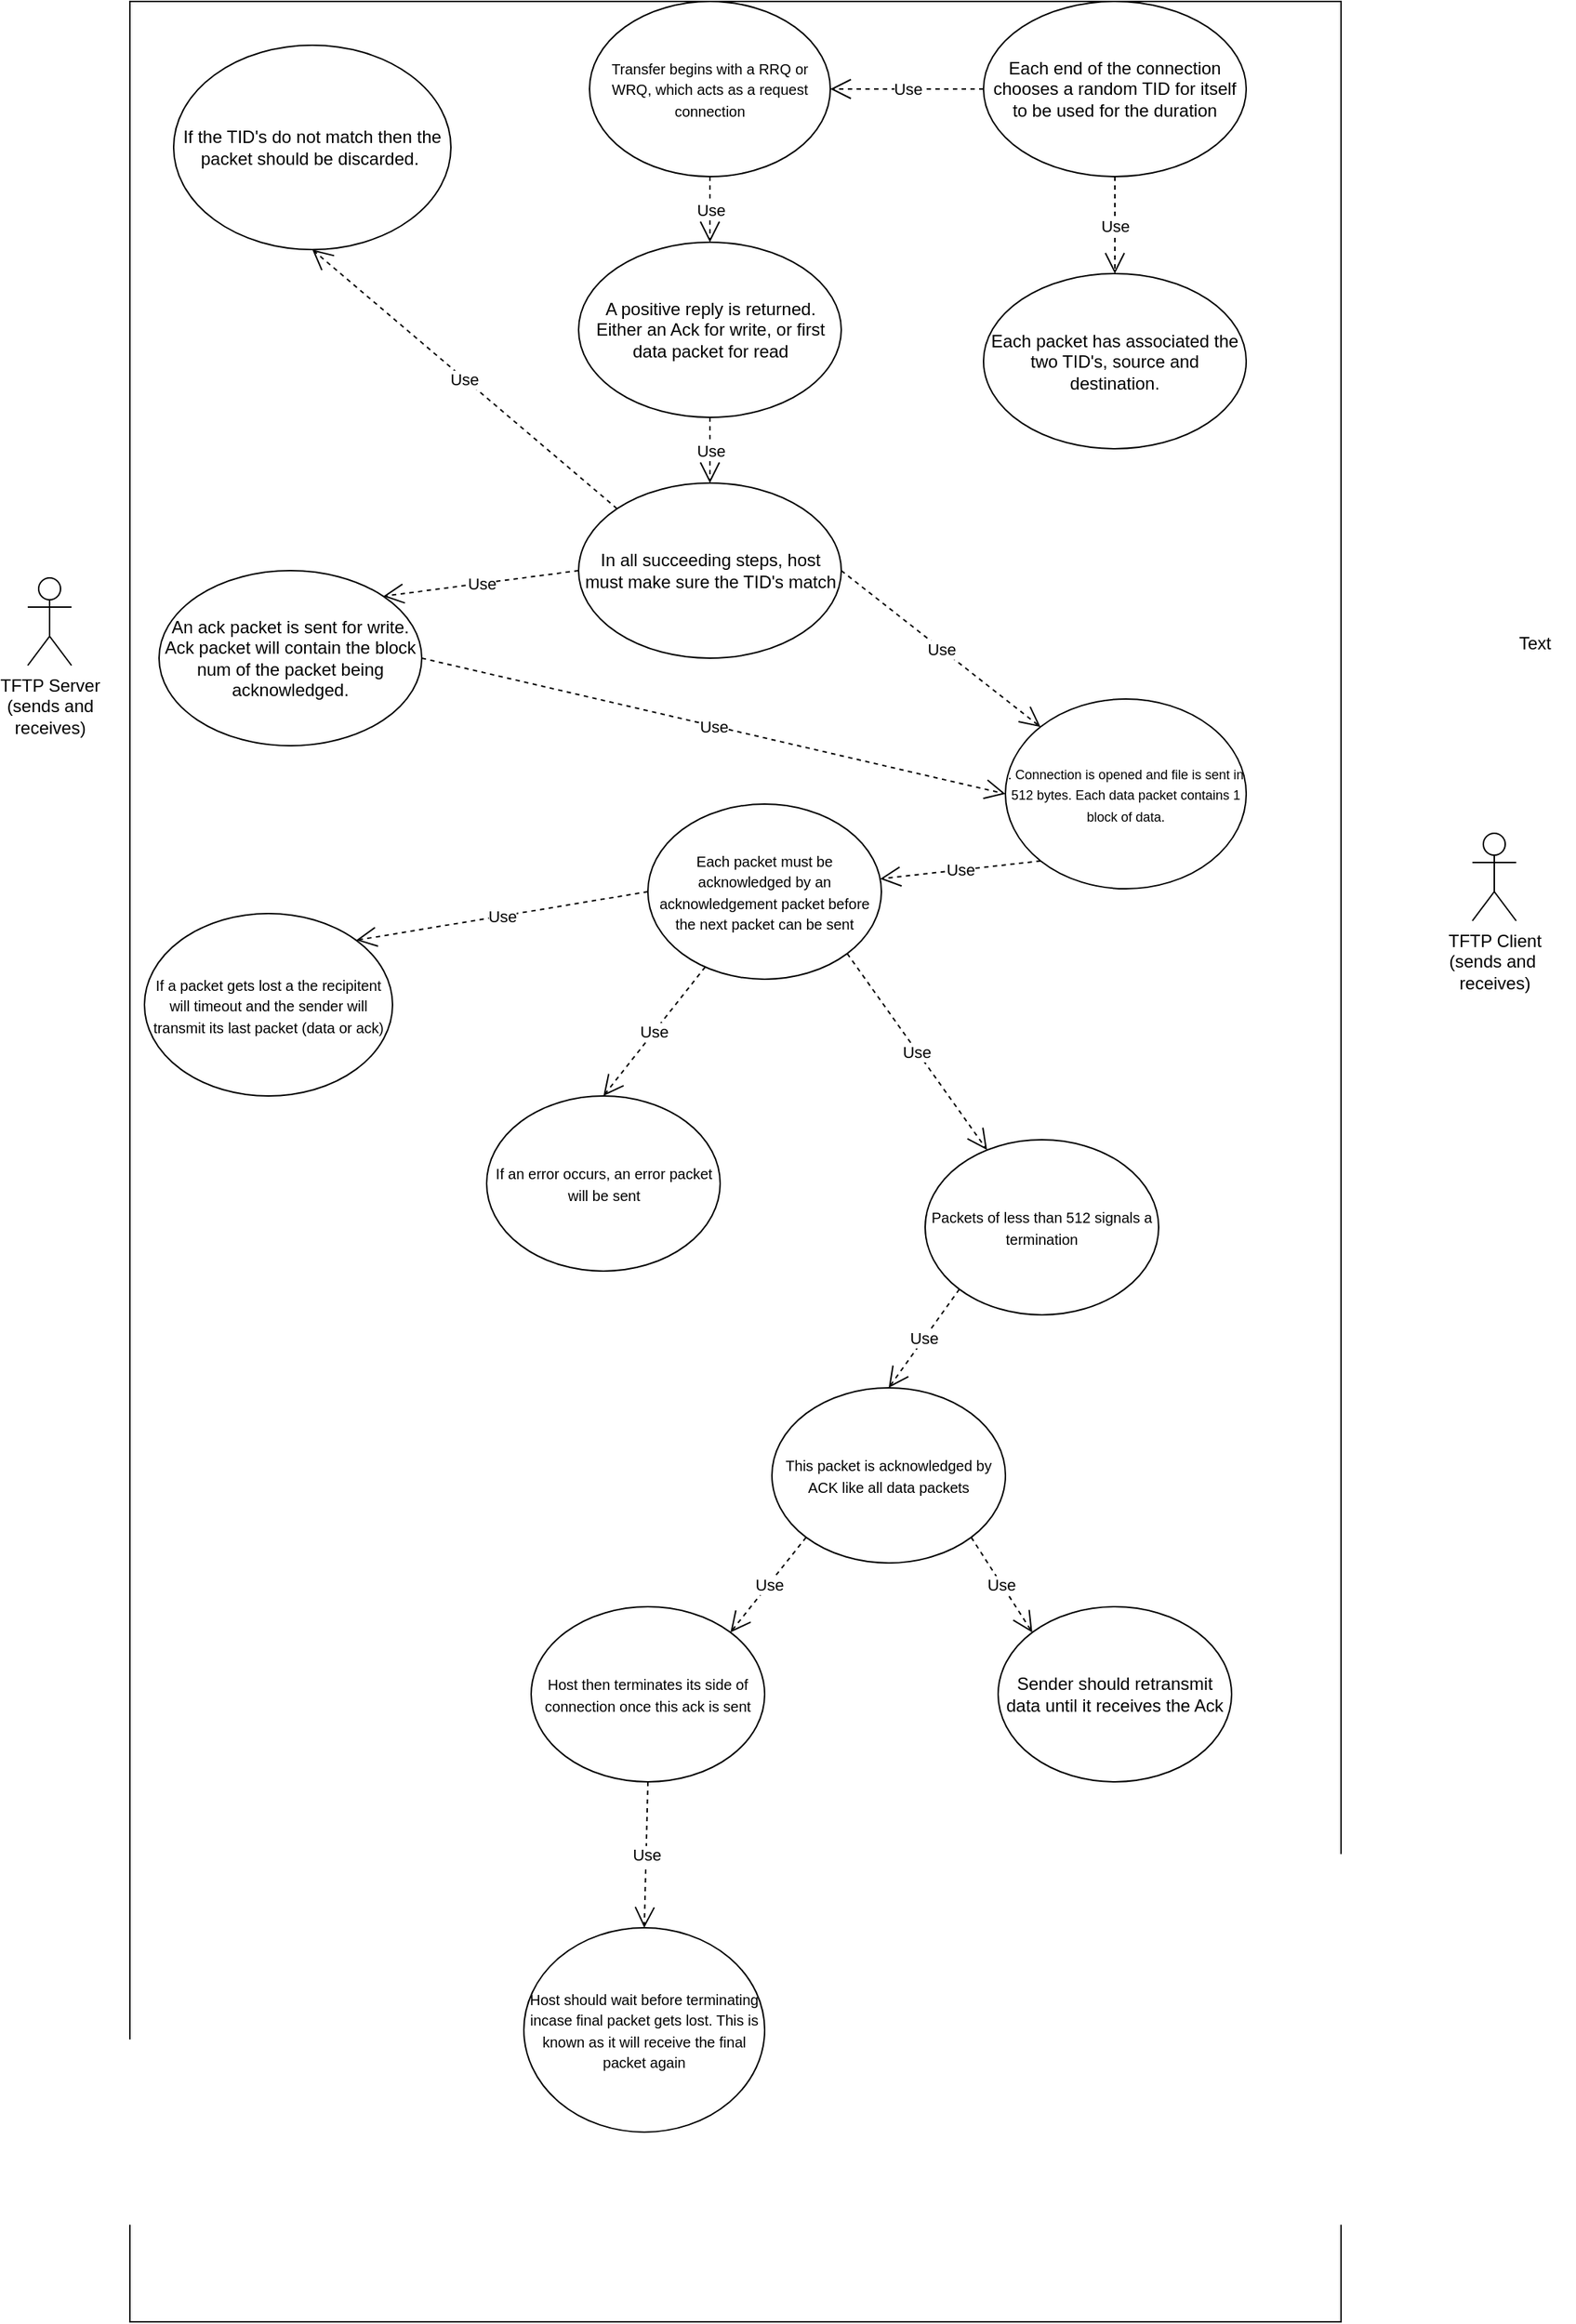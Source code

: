 <mxfile version="10.6.6" type="github"><diagram id="8WvEkjwii8oPMGirg9OZ" name="Page-1"><mxGraphModel dx="977" dy="771" grid="1" gridSize="10" guides="1" tooltips="1" connect="1" arrows="1" fold="1" page="1" pageScale="1" pageWidth="850" pageHeight="1100" math="0" shadow="0"><root><mxCell id="0"/><mxCell id="1" parent="0"/><mxCell id="wTC4rTAF9Z5WhaN4-giU-2" value="" style="rounded=0;whiteSpace=wrap;html=1;" parent="1" vertex="1"><mxGeometry x="100" y="20" width="830" height="1590" as="geometry"/></mxCell><mxCell id="wTC4rTAF9Z5WhaN4-giU-3" value="TFTP Server&lt;br&gt;(sends and &lt;br&gt;receives)&lt;br&gt;" style="shape=umlActor;verticalLabelPosition=bottom;labelBackgroundColor=#ffffff;verticalAlign=top;html=1;outlineConnect=0;" parent="1" vertex="1"><mxGeometry x="30" y="415" width="30" height="60" as="geometry"/></mxCell><mxCell id="wTC4rTAF9Z5WhaN4-giU-4" value="TFTP Client&lt;br&gt;(sends and&amp;nbsp;&lt;br&gt;receives)&lt;br&gt;" style="shape=umlActor;verticalLabelPosition=bottom;labelBackgroundColor=#ffffff;verticalAlign=top;html=1;outlineConnect=0;" parent="1" vertex="1"><mxGeometry x="1020" y="590" width="30" height="60" as="geometry"/></mxCell><mxCell id="wTC4rTAF9Z5WhaN4-giU-5" value="&lt;font style=&quot;font-size: 10px&quot;&gt;Transfer begins with a RRQ or WRQ, which acts as a request connection&lt;/font&gt;" style="ellipse;whiteSpace=wrap;html=1;" parent="1" vertex="1"><mxGeometry x="415" y="20" width="165" height="120" as="geometry"/></mxCell><mxCell id="wTC4rTAF9Z5WhaN4-giU-6" value="&lt;font style=&quot;font-size: 9px&quot;&gt;. Connection is opened and file is sent in 512 bytes. Each data packet contains 1 block of data.&lt;/font&gt;" style="ellipse;whiteSpace=wrap;html=1;" parent="1" vertex="1"><mxGeometry x="700" y="498" width="165" height="130" as="geometry"/></mxCell><mxCell id="wTC4rTAF9Z5WhaN4-giU-7" value="&lt;span style=&quot;font-size: 10px&quot;&gt;Each packet must be acknowledged by an acknowledgement&amp;nbsp;packet before the next packet can be sent&lt;/span&gt;" style="ellipse;whiteSpace=wrap;html=1;" parent="1" vertex="1"><mxGeometry x="455" y="570" width="160" height="120" as="geometry"/></mxCell><mxCell id="wTC4rTAF9Z5WhaN4-giU-8" value="&lt;span style=&quot;font-size: 10px&quot;&gt;Packets of less than 512 signals a termination&lt;/span&gt;" style="ellipse;whiteSpace=wrap;html=1;" parent="1" vertex="1"><mxGeometry x="645" y="800" width="160" height="120" as="geometry"/></mxCell><mxCell id="wTC4rTAF9Z5WhaN4-giU-9" value="&lt;span style=&quot;font-size: 10px&quot;&gt;If a packet gets lost a the recipitent will timeout and the sender will transmit its last packet (data or ack)&lt;/span&gt;" style="ellipse;whiteSpace=wrap;html=1;" parent="1" vertex="1"><mxGeometry x="110" y="645" width="170" height="125" as="geometry"/></mxCell><mxCell id="wTC4rTAF9Z5WhaN4-giU-10" value="&lt;span style=&quot;font-size: 10px&quot;&gt;If an error occurs, an error packet will be sent&lt;/span&gt;" style="ellipse;whiteSpace=wrap;html=1;" parent="1" vertex="1"><mxGeometry x="344.5" y="770" width="160" height="120" as="geometry"/></mxCell><mxCell id="wTC4rTAF9Z5WhaN4-giU-13" value="A positive reply is returned. Either an Ack for write, or first data packet for read" style="ellipse;whiteSpace=wrap;html=1;" parent="1" vertex="1"><mxGeometry x="407.5" y="185" width="180" height="120" as="geometry"/></mxCell><mxCell id="3yfbGPFvM8w9pXca8p1F-1" value="An ack packet is sent for write. Ack packet will contain the block num of the packet being acknowledged." style="ellipse;whiteSpace=wrap;html=1;" parent="1" vertex="1"><mxGeometry x="120" y="410" width="180" height="120" as="geometry"/></mxCell><mxCell id="3yfbGPFvM8w9pXca8p1F-2" value="Use" style="endArrow=open;endSize=12;dashed=1;html=1;exitX=0.5;exitY=1;exitDx=0;exitDy=0;entryX=0.5;entryY=0;entryDx=0;entryDy=0;" parent="1" source="wTC4rTAF9Z5WhaN4-giU-5" target="wTC4rTAF9Z5WhaN4-giU-13" edge="1"><mxGeometry width="160" relative="1" as="geometry"><mxPoint x="10" y="920" as="sourcePoint"/><mxPoint x="170" y="920" as="targetPoint"/></mxGeometry></mxCell><mxCell id="3yfbGPFvM8w9pXca8p1F-3" value="Use" style="endArrow=open;endSize=12;dashed=1;html=1;exitX=0;exitY=0.5;exitDx=0;exitDy=0;entryX=1;entryY=0;entryDx=0;entryDy=0;" parent="1" source="wPxIoS00cWuhMq4hoOUB-15" target="3yfbGPFvM8w9pXca8p1F-1" edge="1"><mxGeometry width="160" relative="1" as="geometry"><mxPoint y="180" as="sourcePoint"/><mxPoint y="246.667" as="targetPoint"/></mxGeometry></mxCell><mxCell id="3yfbGPFvM8w9pXca8p1F-4" value="Use" style="endArrow=open;endSize=12;dashed=1;html=1;exitX=1;exitY=0.5;exitDx=0;exitDy=0;" parent="1" source="wPxIoS00cWuhMq4hoOUB-15" target="wTC4rTAF9Z5WhaN4-giU-6" edge="1"><mxGeometry width="160" relative="1" as="geometry"><mxPoint x="50" y="170" as="sourcePoint"/><mxPoint x="50" y="236.667" as="targetPoint"/></mxGeometry></mxCell><mxCell id="3yfbGPFvM8w9pXca8p1F-5" value="Use" style="endArrow=open;endSize=12;dashed=1;html=1;exitX=0;exitY=1;exitDx=0;exitDy=0;" parent="1" source="wTC4rTAF9Z5WhaN4-giU-6" target="wTC4rTAF9Z5WhaN4-giU-7" edge="1"><mxGeometry width="160" relative="1" as="geometry"><mxPoint x="30" y="170" as="sourcePoint"/><mxPoint x="106.104" y="241.676" as="targetPoint"/></mxGeometry></mxCell><mxCell id="3yfbGPFvM8w9pXca8p1F-6" value="Use" style="endArrow=open;endSize=12;dashed=1;html=1;exitX=1;exitY=1;exitDx=0;exitDy=0;" parent="1" source="wTC4rTAF9Z5WhaN4-giU-7" target="wTC4rTAF9Z5WhaN4-giU-8" edge="1"><mxGeometry width="160" relative="1" as="geometry"><mxPoint x="40" y="240" as="sourcePoint"/><mxPoint x="38.69" y="325.002" as="targetPoint"/></mxGeometry></mxCell><mxCell id="3yfbGPFvM8w9pXca8p1F-7" value="Use" style="endArrow=open;endSize=12;dashed=1;html=1;entryX=0.5;entryY=0;entryDx=0;entryDy=0;" parent="1" source="wTC4rTAF9Z5WhaN4-giU-7" target="wTC4rTAF9Z5WhaN4-giU-10" edge="1"><mxGeometry width="160" relative="1" as="geometry"><mxPoint x="60" y="150" as="sourcePoint"/><mxPoint x="58.69" y="235.002" as="targetPoint"/></mxGeometry></mxCell><mxCell id="3yfbGPFvM8w9pXca8p1F-9" value="Use" style="endArrow=open;endSize=12;dashed=1;html=1;entryX=1;entryY=0;entryDx=0;entryDy=0;exitX=0;exitY=0.5;exitDx=0;exitDy=0;" parent="1" source="wTC4rTAF9Z5WhaN4-giU-7" target="wTC4rTAF9Z5WhaN4-giU-9" edge="1"><mxGeometry width="160" relative="1" as="geometry"><mxPoint x="40" y="200" as="sourcePoint"/><mxPoint x="-10" y="160.667" as="targetPoint"/></mxGeometry></mxCell><mxCell id="3yfbGPFvM8w9pXca8p1F-10" value="&lt;span style=&quot;font-size: 10px&quot;&gt;This packet is acknowledged by ACK like all data packets&lt;/span&gt;" style="ellipse;whiteSpace=wrap;html=1;" parent="1" vertex="1"><mxGeometry x="540" y="970" width="160" height="120" as="geometry"/></mxCell><mxCell id="3yfbGPFvM8w9pXca8p1F-11" value="&lt;span style=&quot;font-size: 10px&quot;&gt;Host then terminates its side of connection once this ack is sent&lt;/span&gt;" style="ellipse;whiteSpace=wrap;html=1;" parent="1" vertex="1"><mxGeometry x="375" y="1120" width="160" height="120" as="geometry"/></mxCell><mxCell id="3yfbGPFvM8w9pXca8p1F-12" value="&lt;span style=&quot;font-size: 10px&quot;&gt;Host should wait before terminating incase final packet gets lost. This is known as it will receive the final packet again&lt;/span&gt;" style="ellipse;whiteSpace=wrap;html=1;" parent="1" vertex="1"><mxGeometry x="370" y="1340" width="165" height="140" as="geometry"/></mxCell><mxCell id="3yfbGPFvM8w9pXca8p1F-13" value="Sender should retransmit data until it receives the Ack" style="ellipse;whiteSpace=wrap;html=1;" parent="1" vertex="1"><mxGeometry x="695" y="1120" width="160" height="120" as="geometry"/></mxCell><mxCell id="wPxIoS00cWuhMq4hoOUB-1" value="Use" style="endArrow=open;endSize=12;dashed=1;html=1;exitX=0;exitY=1;exitDx=0;exitDy=0;entryX=0.5;entryY=0;entryDx=0;entryDy=0;" edge="1" parent="1" source="wTC4rTAF9Z5WhaN4-giU-8" target="3yfbGPFvM8w9pXca8p1F-10"><mxGeometry width="160" relative="1" as="geometry"><mxPoint x="1060" y="990" as="sourcePoint"/><mxPoint x="1070" y="1120" as="targetPoint"/></mxGeometry></mxCell><mxCell id="wPxIoS00cWuhMq4hoOUB-2" value="Use" style="endArrow=open;endSize=12;dashed=1;html=1;exitX=1;exitY=1;exitDx=0;exitDy=0;entryX=0;entryY=0;entryDx=0;entryDy=0;" edge="1" parent="1" source="3yfbGPFvM8w9pXca8p1F-10" target="3yfbGPFvM8w9pXca8p1F-13"><mxGeometry width="160" relative="1" as="geometry"><mxPoint x="1070" y="1060" as="sourcePoint"/><mxPoint x="1021.429" y="1127.143" as="targetPoint"/></mxGeometry></mxCell><mxCell id="wPxIoS00cWuhMq4hoOUB-3" value="Use" style="endArrow=open;endSize=12;dashed=1;html=1;exitX=0;exitY=1;exitDx=0;exitDy=0;entryX=1;entryY=0;entryDx=0;entryDy=0;" edge="1" parent="1" source="3yfbGPFvM8w9pXca8p1F-10" target="3yfbGPFvM8w9pXca8p1F-11"><mxGeometry width="160" relative="1" as="geometry"><mxPoint x="1120" y="1130" as="sourcePoint"/><mxPoint x="1071.429" y="1197.143" as="targetPoint"/></mxGeometry></mxCell><mxCell id="wPxIoS00cWuhMq4hoOUB-4" value="Use" style="endArrow=open;endSize=12;dashed=1;html=1;exitX=0.5;exitY=1;exitDx=0;exitDy=0;entryX=0.5;entryY=0;entryDx=0;entryDy=0;" edge="1" parent="1" source="3yfbGPFvM8w9pXca8p1F-11" target="3yfbGPFvM8w9pXca8p1F-12"><mxGeometry width="160" relative="1" as="geometry"><mxPoint x="1150" y="1420" as="sourcePoint"/><mxPoint x="1101.429" y="1487.143" as="targetPoint"/></mxGeometry></mxCell><mxCell id="wPxIoS00cWuhMq4hoOUB-6" value="Use" style="endArrow=open;endSize=12;dashed=1;html=1;entryX=0;entryY=0.5;entryDx=0;entryDy=0;exitX=1;exitY=0.5;exitDx=0;exitDy=0;" edge="1" parent="1" source="3yfbGPFvM8w9pXca8p1F-1" target="wTC4rTAF9Z5WhaN4-giU-6"><mxGeometry width="160" relative="1" as="geometry"><mxPoint x="40" y="590" as="sourcePoint"/><mxPoint x="-128.571" y="722.857" as="targetPoint"/></mxGeometry></mxCell><mxCell id="wPxIoS00cWuhMq4hoOUB-7" value="Text" style="text;html=1;resizable=0;points=[];autosize=1;align=left;verticalAlign=top;spacingTop=-4;" vertex="1" parent="1"><mxGeometry x="1050" y="450" width="40" height="20" as="geometry"/></mxCell><mxCell id="wPxIoS00cWuhMq4hoOUB-8" value="Each end of the connection chooses a random TID for itself to be used for the duration" style="ellipse;whiteSpace=wrap;html=1;" vertex="1" parent="1"><mxGeometry x="685" y="20" width="180" height="120" as="geometry"/></mxCell><mxCell id="wPxIoS00cWuhMq4hoOUB-9" value="Each packet has associated the two TID's, source and destination." style="ellipse;whiteSpace=wrap;html=1;" vertex="1" parent="1"><mxGeometry x="685" y="206.5" width="180" height="120" as="geometry"/></mxCell><mxCell id="wPxIoS00cWuhMq4hoOUB-10" value="Use" style="endArrow=open;endSize=12;dashed=1;html=1;exitX=0;exitY=0.5;exitDx=0;exitDy=0;entryX=1;entryY=0.5;entryDx=0;entryDy=0;" edge="1" parent="1" source="wPxIoS00cWuhMq4hoOUB-8" target="wTC4rTAF9Z5WhaN4-giU-5"><mxGeometry width="160" relative="1" as="geometry"><mxPoint x="890" y="300" as="sourcePoint"/><mxPoint x="993.53" y="376.601" as="targetPoint"/></mxGeometry></mxCell><mxCell id="wPxIoS00cWuhMq4hoOUB-11" value="Use" style="endArrow=open;endSize=12;dashed=1;html=1;exitX=0.5;exitY=1;exitDx=0;exitDy=0;entryX=0.5;entryY=0;entryDx=0;entryDy=0;" edge="1" parent="1" source="wPxIoS00cWuhMq4hoOUB-8" target="wPxIoS00cWuhMq4hoOUB-9"><mxGeometry width="160" relative="1" as="geometry"><mxPoint x="1010" y="230" as="sourcePoint"/><mxPoint x="1113.53" y="306.601" as="targetPoint"/></mxGeometry></mxCell><mxCell id="wPxIoS00cWuhMq4hoOUB-15" value="In all succeeding steps, host must make sure the TID's match" style="ellipse;whiteSpace=wrap;html=1;" vertex="1" parent="1"><mxGeometry x="407.5" y="350" width="180" height="120" as="geometry"/></mxCell><mxCell id="wPxIoS00cWuhMq4hoOUB-16" value="Use" style="endArrow=open;endSize=12;dashed=1;html=1;exitX=0.5;exitY=1;exitDx=0;exitDy=0;entryX=0.5;entryY=0;entryDx=0;entryDy=0;" edge="1" parent="1" source="wTC4rTAF9Z5WhaN4-giU-13" target="wPxIoS00cWuhMq4hoOUB-15"><mxGeometry width="160" relative="1" as="geometry"><mxPoint x="10" y="190" as="sourcePoint"/><mxPoint x="10" y="310" as="targetPoint"/></mxGeometry></mxCell><mxCell id="wPxIoS00cWuhMq4hoOUB-17" value="If the TID's do not match then the packet should be discarded.&amp;nbsp;&lt;br&gt;" style="ellipse;whiteSpace=wrap;html=1;" vertex="1" parent="1"><mxGeometry x="130" y="50" width="190" height="140" as="geometry"/></mxCell><mxCell id="wPxIoS00cWuhMq4hoOUB-18" value="Use" style="endArrow=open;endSize=12;dashed=1;html=1;exitX=0;exitY=0;exitDx=0;exitDy=0;entryX=0.5;entryY=1;entryDx=0;entryDy=0;" edge="1" parent="1" source="wPxIoS00cWuhMq4hoOUB-15" target="wPxIoS00cWuhMq4hoOUB-17"><mxGeometry width="160" relative="1" as="geometry"><mxPoint x="30" y="220" as="sourcePoint"/><mxPoint x="-104.286" y="237.143" as="targetPoint"/></mxGeometry></mxCell></root></mxGraphModel></diagram></mxfile>